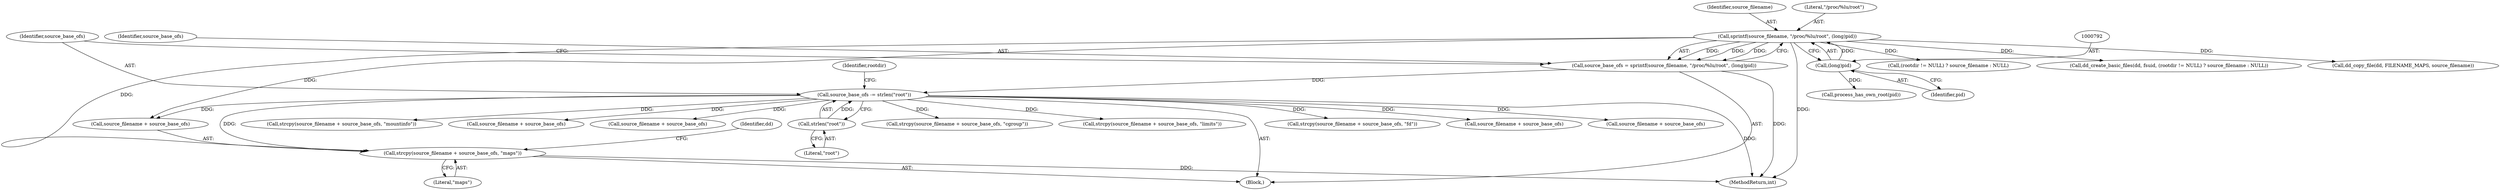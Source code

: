 digraph "0_abrt_3c1b60cfa62d39e5fff5a53a5bc53dae189e740e@API" {
"1000841" [label="(Call,strcpy(source_filename + source_base_ofs, \"maps\"))"];
"1000788" [label="(Call,sprintf(source_filename, \"/proc/%lu/root\", (long)pid))"];
"1000791" [label="(Call,(long)pid)"];
"1000794" [label="(Call,source_base_ofs -= strlen(\"root\"))"];
"1000796" [label="(Call,strlen(\"root\"))"];
"1000786" [label="(Call,source_base_ofs = sprintf(source_filename, \"/proc/%lu/root\", (long)pid))"];
"1000813" [label="(Call,(rootdir != NULL) ? source_filename : NULL)"];
"1000789" [label="(Identifier,source_filename)"];
"1000868" [label="(Call,strcpy(source_filename + source_base_ofs, \"mountinfo\"))"];
"1000795" [label="(Identifier,source_base_ofs)"];
"1000786" [label="(Call,source_base_ofs = sprintf(source_filename, \"/proc/%lu/root\", (long)pid))"];
"1000810" [label="(Call,dd_create_basic_files(dd, fsuid, (rootdir != NULL) ? source_filename : NULL))"];
"1000783" [label="(Block,)"];
"1000797" [label="(Literal,\"root\")"];
"1000860" [label="(Call,source_filename + source_base_ofs)"];
"1000851" [label="(Call,source_filename + source_base_ofs)"];
"1000790" [label="(Literal,\"/proc/%lu/root\")"];
"1000791" [label="(Call,(long)pid)"];
"1001447" [label="(MethodReturn,int)"];
"1000845" [label="(Literal,\"maps\")"];
"1000859" [label="(Call,strcpy(source_filename + source_base_ofs, \"cgroup\"))"];
"1000842" [label="(Call,source_filename + source_base_ofs)"];
"1000787" [label="(Identifier,source_base_ofs)"];
"1000796" [label="(Call,strlen(\"root\"))"];
"1000850" [label="(Call,strcpy(source_filename + source_base_ofs, \"limits\"))"];
"1000880" [label="(Call,strcpy(source_filename + source_base_ofs, \"fd\"))"];
"1000869" [label="(Call,source_filename + source_base_ofs)"];
"1000841" [label="(Call,strcpy(source_filename + source_base_ofs, \"maps\"))"];
"1000846" [label="(Call,dd_copy_file(dd, FILENAME_MAPS, source_filename))"];
"1000794" [label="(Call,source_base_ofs -= strlen(\"root\"))"];
"1000881" [label="(Call,source_filename + source_base_ofs)"];
"1000788" [label="(Call,sprintf(source_filename, \"/proc/%lu/root\", (long)pid))"];
"1000793" [label="(Identifier,pid)"];
"1000800" [label="(Identifier,rootdir)"];
"1000847" [label="(Identifier,dd)"];
"1000802" [label="(Call,process_has_own_root(pid))"];
"1000841" -> "1000783"  [label="AST: "];
"1000841" -> "1000845"  [label="CFG: "];
"1000842" -> "1000841"  [label="AST: "];
"1000845" -> "1000841"  [label="AST: "];
"1000847" -> "1000841"  [label="CFG: "];
"1000841" -> "1001447"  [label="DDG: "];
"1000788" -> "1000841"  [label="DDG: "];
"1000794" -> "1000841"  [label="DDG: "];
"1000788" -> "1000786"  [label="AST: "];
"1000788" -> "1000791"  [label="CFG: "];
"1000789" -> "1000788"  [label="AST: "];
"1000790" -> "1000788"  [label="AST: "];
"1000791" -> "1000788"  [label="AST: "];
"1000786" -> "1000788"  [label="CFG: "];
"1000788" -> "1001447"  [label="DDG: "];
"1000788" -> "1000786"  [label="DDG: "];
"1000788" -> "1000786"  [label="DDG: "];
"1000788" -> "1000786"  [label="DDG: "];
"1000791" -> "1000788"  [label="DDG: "];
"1000788" -> "1000810"  [label="DDG: "];
"1000788" -> "1000813"  [label="DDG: "];
"1000788" -> "1000842"  [label="DDG: "];
"1000788" -> "1000846"  [label="DDG: "];
"1000791" -> "1000793"  [label="CFG: "];
"1000792" -> "1000791"  [label="AST: "];
"1000793" -> "1000791"  [label="AST: "];
"1000791" -> "1000802"  [label="DDG: "];
"1000794" -> "1000783"  [label="AST: "];
"1000794" -> "1000796"  [label="CFG: "];
"1000795" -> "1000794"  [label="AST: "];
"1000796" -> "1000794"  [label="AST: "];
"1000800" -> "1000794"  [label="CFG: "];
"1000794" -> "1001447"  [label="DDG: "];
"1000796" -> "1000794"  [label="DDG: "];
"1000786" -> "1000794"  [label="DDG: "];
"1000794" -> "1000842"  [label="DDG: "];
"1000794" -> "1000850"  [label="DDG: "];
"1000794" -> "1000851"  [label="DDG: "];
"1000794" -> "1000859"  [label="DDG: "];
"1000794" -> "1000860"  [label="DDG: "];
"1000794" -> "1000868"  [label="DDG: "];
"1000794" -> "1000869"  [label="DDG: "];
"1000794" -> "1000880"  [label="DDG: "];
"1000794" -> "1000881"  [label="DDG: "];
"1000796" -> "1000797"  [label="CFG: "];
"1000797" -> "1000796"  [label="AST: "];
"1000786" -> "1000783"  [label="AST: "];
"1000787" -> "1000786"  [label="AST: "];
"1000795" -> "1000786"  [label="CFG: "];
"1000786" -> "1001447"  [label="DDG: "];
}
